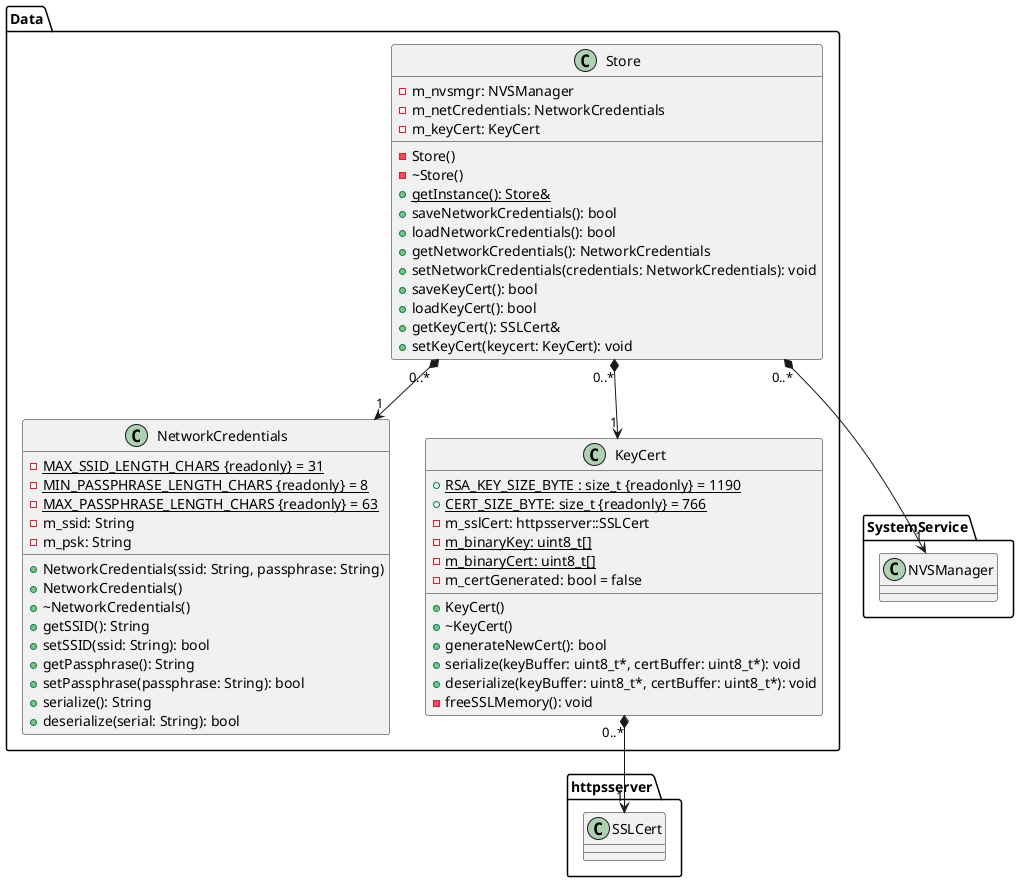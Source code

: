 @startuml
package SystemService
{
    class NVSManager
    {
    }
}

package httpsserver
{
    class SSLCert
    {

    }
}

package Data
{
    class NetworkCredentials
    {
        - {static} MAX_SSID_LENGTH_CHARS {readonly} = 31
        - {static} MIN_PASSPHRASE_LENGTH_CHARS {readonly} = 8
        - {static} MAX_PASSPHRASE_LENGTH_CHARS {readonly} = 63
        - m_ssid: String
        - m_psk: String

        + NetworkCredentials(ssid: String, passphrase: String)
        + NetworkCredentials()
        + ~NetworkCredentials()
        + getSSID(): String
        + setSSID(ssid: String): bool
        + getPassphrase(): String
        + setPassphrase(passphrase: String): bool
        + serialize(): String
        + deserialize(serial: String): bool
    }

    class KeyCert
    {

        + {static} RSA_KEY_SIZE_BYTE : size_t {readonly} = 1190
        + {static} CERT_SIZE_BYTE: size_t {readonly} = 766
        - m_sslCert: httpsserver::SSLCert
        - {static} m_binaryKey: uint8_t[]
        - {static} m_binaryCert: uint8_t[]
        - m_certGenerated: bool = false
        + KeyCert()
        + ~KeyCert()
        + generateNewCert(): bool
        + serialize(keyBuffer: uint8_t*, certBuffer: uint8_t*): void
        + deserialize(keyBuffer: uint8_t*, certBuffer: uint8_t*): void
        - freeSSLMemory(): void
    }
    KeyCert "0..*" *--> "1" SSLCert

    class Store
    {
        - m_nvsmgr: NVSManager
        - m_netCredentials: NetworkCredentials
        - m_keyCert: KeyCert

        - Store()
        - ~Store()
        {static} + getInstance(): Store&
        + saveNetworkCredentials(): bool
        + loadNetworkCredentials(): bool
        + getNetworkCredentials(): NetworkCredentials
        + setNetworkCredentials(credentials: NetworkCredentials): void
        + saveKeyCert(): bool
        + loadKeyCert(): bool
        + getKeyCert(): SSLCert&
        + setKeyCert(keycert: KeyCert): void
    }
    Store "0..*" *--> "1" NVSManager
    Store "0..*" *--> "1" NetworkCredentials
    Store "0..*" *--> "1" KeyCert
}
@enduml